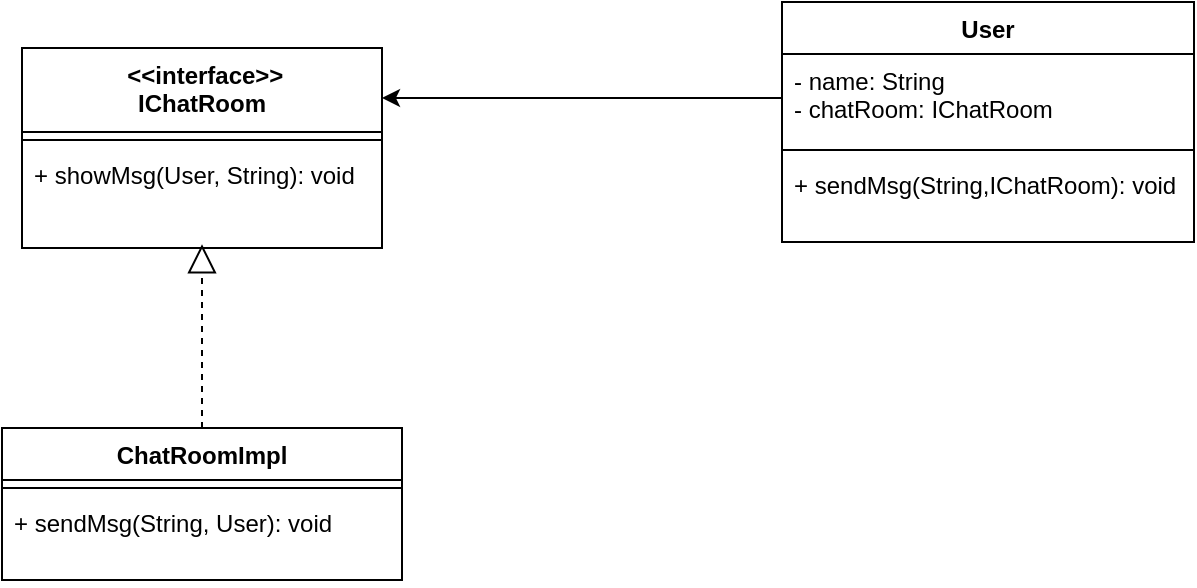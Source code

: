 <mxfile version="18.0.6" type="device"><diagram id="wYTJbWkV5k14fQlwqDOW" name="第 1 页"><mxGraphModel dx="825" dy="857" grid="1" gridSize="10" guides="1" tooltips="1" connect="1" arrows="1" fold="1" page="1" pageScale="1" pageWidth="827" pageHeight="1169" math="0" shadow="0"><root><mxCell id="0"/><mxCell id="1" parent="0"/><mxCell id="GJjk6cJgx7IlA7r3y0bT-1" value=" &lt;&lt;interface&gt;&gt;&#10;IChatRoom" style="swimlane;fontStyle=1;align=center;verticalAlign=top;childLayout=stackLayout;horizontal=1;startSize=42;horizontalStack=0;resizeParent=1;resizeParentMax=0;resizeLast=0;collapsible=1;marginBottom=0;" parent="1" vertex="1"><mxGeometry x="120" y="200" width="180" height="100" as="geometry"/></mxCell><mxCell id="GJjk6cJgx7IlA7r3y0bT-2" value="" style="line;strokeWidth=1;fillColor=none;align=left;verticalAlign=middle;spacingTop=-1;spacingLeft=3;spacingRight=3;rotatable=0;labelPosition=right;points=[];portConstraint=eastwest;" parent="GJjk6cJgx7IlA7r3y0bT-1" vertex="1"><mxGeometry y="42" width="180" height="8" as="geometry"/></mxCell><mxCell id="GJjk6cJgx7IlA7r3y0bT-3" value="+ showMsg(User, String): void" style="text;strokeColor=none;fillColor=none;align=left;verticalAlign=top;spacingLeft=4;spacingRight=4;overflow=hidden;rotatable=0;points=[[0,0.5],[1,0.5]];portConstraint=eastwest;" parent="GJjk6cJgx7IlA7r3y0bT-1" vertex="1"><mxGeometry y="50" width="180" height="50" as="geometry"/></mxCell><mxCell id="GJjk6cJgx7IlA7r3y0bT-8" value="ChatRoomImpl" style="swimlane;fontStyle=1;align=center;verticalAlign=top;childLayout=stackLayout;horizontal=1;startSize=26;horizontalStack=0;resizeParent=1;resizeParentMax=0;resizeLast=0;collapsible=1;marginBottom=0;" parent="1" vertex="1"><mxGeometry x="110" y="390" width="200" height="76" as="geometry"/></mxCell><mxCell id="GJjk6cJgx7IlA7r3y0bT-10" value="" style="line;strokeWidth=1;fillColor=none;align=left;verticalAlign=middle;spacingTop=-1;spacingLeft=3;spacingRight=3;rotatable=0;labelPosition=right;points=[];portConstraint=eastwest;" parent="GJjk6cJgx7IlA7r3y0bT-8" vertex="1"><mxGeometry y="26" width="200" height="8" as="geometry"/></mxCell><mxCell id="GJjk6cJgx7IlA7r3y0bT-11" value="+ sendMsg(String, User): void" style="text;strokeColor=none;fillColor=none;align=left;verticalAlign=top;spacingLeft=4;spacingRight=4;overflow=hidden;rotatable=0;points=[[0,0.5],[1,0.5]];portConstraint=eastwest;" parent="GJjk6cJgx7IlA7r3y0bT-8" vertex="1"><mxGeometry y="34" width="200" height="42" as="geometry"/></mxCell><mxCell id="GJjk6cJgx7IlA7r3y0bT-13" value="" style="endArrow=block;dashed=1;endFill=0;endSize=12;html=1;exitX=0.5;exitY=0;exitDx=0;exitDy=0;entryX=0.5;entryY=0.962;entryDx=0;entryDy=0;entryPerimeter=0;" parent="1" source="GJjk6cJgx7IlA7r3y0bT-8" target="GJjk6cJgx7IlA7r3y0bT-3" edge="1"><mxGeometry width="160" relative="1" as="geometry"><mxPoint x="103" y="390" as="sourcePoint"/><mxPoint x="203" y="310" as="targetPoint"/></mxGeometry></mxCell><mxCell id="GJjk6cJgx7IlA7r3y0bT-14" value="User" style="swimlane;fontStyle=1;align=center;verticalAlign=top;childLayout=stackLayout;horizontal=1;startSize=26;horizontalStack=0;resizeParent=1;resizeParentMax=0;resizeLast=0;collapsible=1;marginBottom=0;" parent="1" vertex="1"><mxGeometry x="500" y="177" width="206" height="120" as="geometry"/></mxCell><mxCell id="GJjk6cJgx7IlA7r3y0bT-15" value="- name: String&#10;- chatRoom: IChatRoom" style="text;strokeColor=none;fillColor=none;align=left;verticalAlign=top;spacingLeft=4;spacingRight=4;overflow=hidden;rotatable=0;points=[[0,0.5],[1,0.5]];portConstraint=eastwest;" parent="GJjk6cJgx7IlA7r3y0bT-14" vertex="1"><mxGeometry y="26" width="206" height="44" as="geometry"/></mxCell><mxCell id="GJjk6cJgx7IlA7r3y0bT-16" value="" style="line;strokeWidth=1;fillColor=none;align=left;verticalAlign=middle;spacingTop=-1;spacingLeft=3;spacingRight=3;rotatable=0;labelPosition=right;points=[];portConstraint=eastwest;" parent="GJjk6cJgx7IlA7r3y0bT-14" vertex="1"><mxGeometry y="70" width="206" height="8" as="geometry"/></mxCell><mxCell id="GJjk6cJgx7IlA7r3y0bT-17" value="+ sendMsg(String,IChatRoom): void" style="text;strokeColor=none;fillColor=none;align=left;verticalAlign=top;spacingLeft=4;spacingRight=4;overflow=hidden;rotatable=0;points=[[0,0.5],[1,0.5]];portConstraint=eastwest;" parent="GJjk6cJgx7IlA7r3y0bT-14" vertex="1"><mxGeometry y="78" width="206" height="42" as="geometry"/></mxCell><mxCell id="GJjk6cJgx7IlA7r3y0bT-18" style="edgeStyle=orthogonalEdgeStyle;rounded=0;orthogonalLoop=1;jettySize=auto;html=1;entryX=1;entryY=0.25;entryDx=0;entryDy=0;" parent="1" source="GJjk6cJgx7IlA7r3y0bT-15" target="GJjk6cJgx7IlA7r3y0bT-1" edge="1"><mxGeometry relative="1" as="geometry"/></mxCell></root></mxGraphModel></diagram></mxfile>